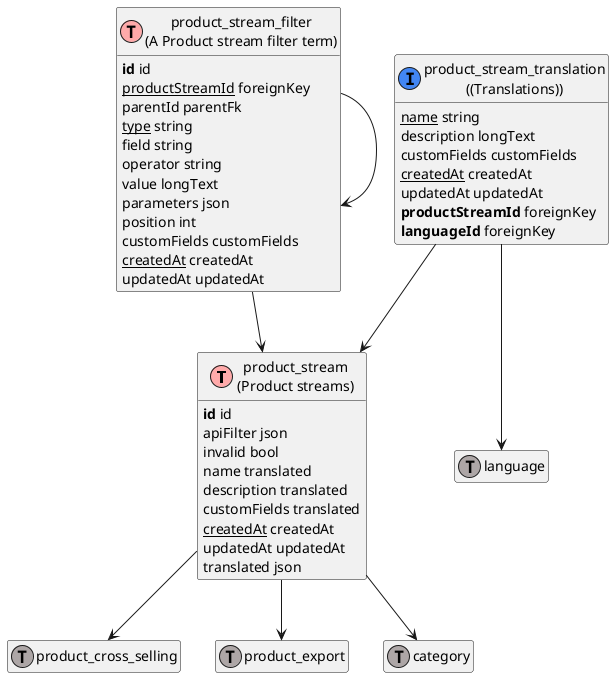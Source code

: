 @startuml
' uncomment the line below if you're using computer with a retina display
' skinparam dpi 300
!define Table(name,desc) class name as "desc" << (T,#FFAAAA) >>
!define ForeignTable(name,desc) class name as "desc" << (T,#ada6a6) >>
!define TranslationTable(name,desc) class name as "desc" << (I,#4286f4) >>
' we use bold for primary key
' green color for unique
' and underscore for not_null
!define primary_key(x) <b>x</b>
!define unique(x) <color:green>x</color>
!define not_null(x) <u>x</u>
' other tags available:
' <i></i>
' <back:COLOR></color>, where color is a color name or html color code
' (#FFAACC)
' see: http://plantuml.com/classes.html#More
hide methods
hide stereotypes
hide empty members
skinparam backgroundColor #FFFFFF

' entities

Table(ShopwareCoreContentProductStreamProductStreamDefinition, "product_stream\n(Product streams)") {
   primary_key(id) id
   apiFilter json
   invalid bool
   name translated
   description translated
   customFields translated
   not_null(createdAt) createdAt
   updatedAt updatedAt
   translated json
}
TranslationTable(ShopwareCoreContentProductStreamAggregateProductStreamTranslationProductStreamTranslationDefinition, "product_stream_translation\n((Translations))") {
   not_null(name) string
   description longText
   customFields customFields
   not_null(createdAt) createdAt
   updatedAt updatedAt
   primary_key(productStreamId) foreignKey
   primary_key(languageId) foreignKey
}
Table(ShopwareCoreContentProductStreamAggregateProductStreamFilterProductStreamFilterDefinition, "product_stream_filter\n(A Product stream filter term)") {
   primary_key(id) id
   not_null(productStreamId) foreignKey
   parentId parentFk
   not_null(type) string
   field string
   operator string
   value longText
   parameters json
   position int
   customFields customFields
   not_null(createdAt) createdAt
   updatedAt updatedAt
}
ForeignTable(ShopwareCoreContentProductAggregateProductCrossSellingProductCrossSellingDefinition, "product_cross_selling") {
}
ForeignTable(ShopwareCoreContentProductExportProductExportDefinition, "product_export") {
}
ForeignTable(ShopwareCoreContentCategoryCategoryDefinition, "category") {
}
ForeignTable(ShopwareCoreSystemLanguageLanguageDefinition, "language") {
}

' relationshipd

ShopwareCoreContentProductStreamAggregateProductStreamTranslationProductStreamTranslationDefinition --> ShopwareCoreContentProductStreamProductStreamDefinition
ShopwareCoreContentProductStreamAggregateProductStreamFilterProductStreamFilterDefinition --> ShopwareCoreContentProductStreamProductStreamDefinition
ShopwareCoreContentProductStreamProductStreamDefinition --> ShopwareCoreContentProductAggregateProductCrossSellingProductCrossSellingDefinition
ShopwareCoreContentProductStreamProductStreamDefinition --> ShopwareCoreContentProductExportProductExportDefinition
ShopwareCoreContentProductStreamProductStreamDefinition --> ShopwareCoreContentCategoryCategoryDefinition
ShopwareCoreContentProductStreamAggregateProductStreamTranslationProductStreamTranslationDefinition --> ShopwareCoreSystemLanguageLanguageDefinition
ShopwareCoreContentProductStreamAggregateProductStreamFilterProductStreamFilterDefinition --> ShopwareCoreContentProductStreamAggregateProductStreamFilterProductStreamFilterDefinition
@enduml
